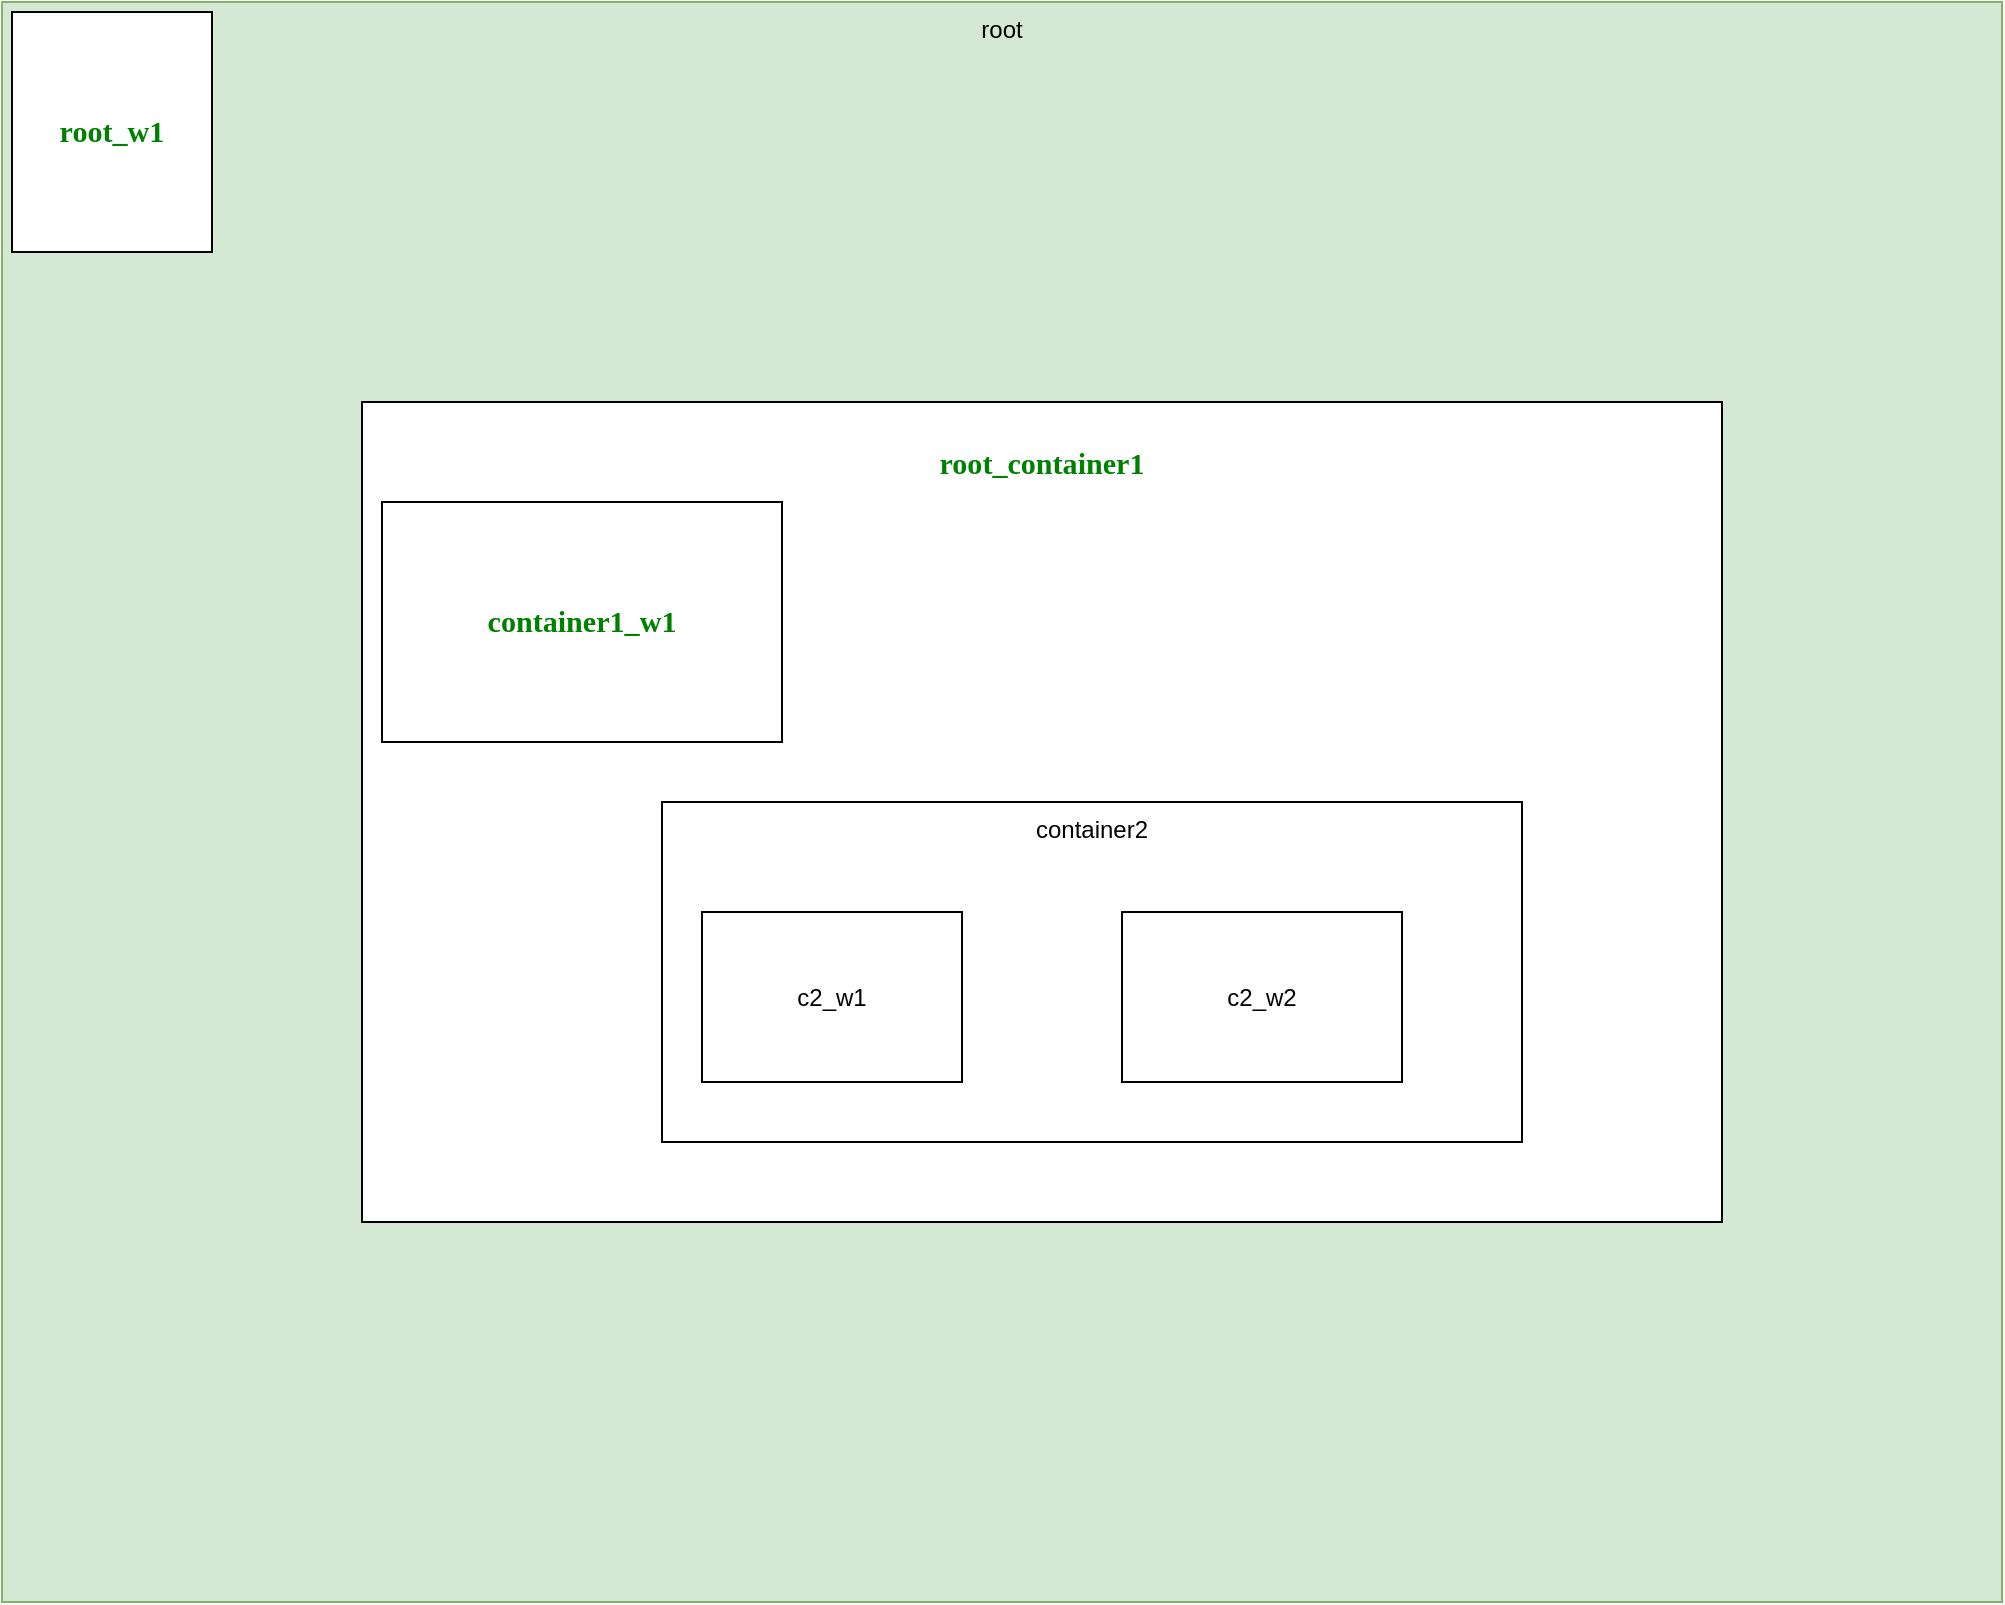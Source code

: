 <mxfile version="12.3.2" type="device" pages="1"><diagram id="D4QiH-QdQfkaJdlfTIAj" name="Page-1"><mxGraphModel dx="1554" dy="891" grid="1" gridSize="10" guides="1" tooltips="1" connect="1" arrows="1" fold="1" page="1" pageScale="1" pageWidth="827" pageHeight="1169" math="0" shadow="0"><root><mxCell id="0"/><mxCell id="1" parent="0"/><mxCell id="m1Amnx1-hyZvE_5reWUB-1" value="root" style="rounded=0;whiteSpace=wrap;html=1;fillColor=#d5e8d4;strokeColor=#82b366;horizontal=1;verticalAlign=top;" vertex="1" parent="1"><mxGeometry width="1000" height="800" as="geometry"/></mxCell><mxCell id="m1Amnx1-hyZvE_5reWUB-2" value="&lt;pre style=&quot;background-color: rgb(255 , 255 , 255) ; font-family: &amp;#34;menlo&amp;#34; ; font-size: 11.3pt&quot;&gt;&lt;span style=&quot;color: #008000 ; font-weight: bold&quot;&gt;root_w1&lt;/span&gt;&lt;/pre&gt;" style="rounded=0;whiteSpace=wrap;html=1;shadow=0;movable=1;treeMoving=0;" vertex="1" parent="1"><mxGeometry x="5" y="5" width="100" height="120" as="geometry"/></mxCell><mxCell id="m1Amnx1-hyZvE_5reWUB-5" value="" style="group" vertex="1" connectable="0" parent="1"><mxGeometry x="180" y="200" width="680" height="410" as="geometry"/></mxCell><mxCell id="m1Amnx1-hyZvE_5reWUB-9" value="" style="group" vertex="1" connectable="0" parent="m1Amnx1-hyZvE_5reWUB-5"><mxGeometry width="680" height="410" as="geometry"/></mxCell><mxCell id="m1Amnx1-hyZvE_5reWUB-3" value="&lt;pre style=&quot;background-color: rgb(255 , 255 , 255) ; font-family: &amp;#34;menlo&amp;#34; ; font-size: 11.3pt&quot;&gt;&lt;span style=&quot;color: #008000 ; font-weight: bold&quot;&gt;root_container1&lt;/span&gt;&lt;/pre&gt;" style="rounded=0;whiteSpace=wrap;html=1;shadow=0;verticalAlign=top;" vertex="1" parent="m1Amnx1-hyZvE_5reWUB-9"><mxGeometry width="680" height="410" as="geometry"/></mxCell><mxCell id="m1Amnx1-hyZvE_5reWUB-4" value="&lt;pre style=&quot;background-color: rgb(255 , 255 , 255) ; font-family: &amp;#34;menlo&amp;#34; ; font-size: 11.3pt&quot;&gt;&lt;pre style=&quot;font-family: &amp;#34;menlo&amp;#34; ; font-size: 11.3pt&quot;&gt;&lt;span style=&quot;color: #008000 ; font-weight: bold&quot;&gt;container1_w1&lt;/span&gt;&lt;/pre&gt;&lt;/pre&gt;" style="rounded=0;whiteSpace=wrap;html=1;shadow=0;movable=1;treeMoving=0;" vertex="1" parent="m1Amnx1-hyZvE_5reWUB-9"><mxGeometry x="10" y="50" width="200" height="120" as="geometry"/></mxCell><mxCell id="m1Amnx1-hyZvE_5reWUB-13" value="" style="group" vertex="1" connectable="0" parent="m1Amnx1-hyZvE_5reWUB-9"><mxGeometry x="150" y="200" width="430" height="170" as="geometry"/></mxCell><mxCell id="m1Amnx1-hyZvE_5reWUB-6" value="container2" style="rounded=0;whiteSpace=wrap;html=1;shadow=0;horizontal=1;verticalAlign=top;" vertex="1" parent="m1Amnx1-hyZvE_5reWUB-13"><mxGeometry width="430" height="170" as="geometry"/></mxCell><mxCell id="m1Amnx1-hyZvE_5reWUB-10" value="c2_w1" style="rounded=0;whiteSpace=wrap;html=1;shadow=0;" vertex="1" parent="m1Amnx1-hyZvE_5reWUB-13"><mxGeometry x="20" y="55" width="130" height="85" as="geometry"/></mxCell><mxCell id="m1Amnx1-hyZvE_5reWUB-12" value="c2_w2" style="rounded=0;whiteSpace=wrap;html=1;shadow=0;" vertex="1" parent="m1Amnx1-hyZvE_5reWUB-13"><mxGeometry x="230" y="55" width="140" height="85" as="geometry"/></mxCell></root></mxGraphModel></diagram></mxfile>